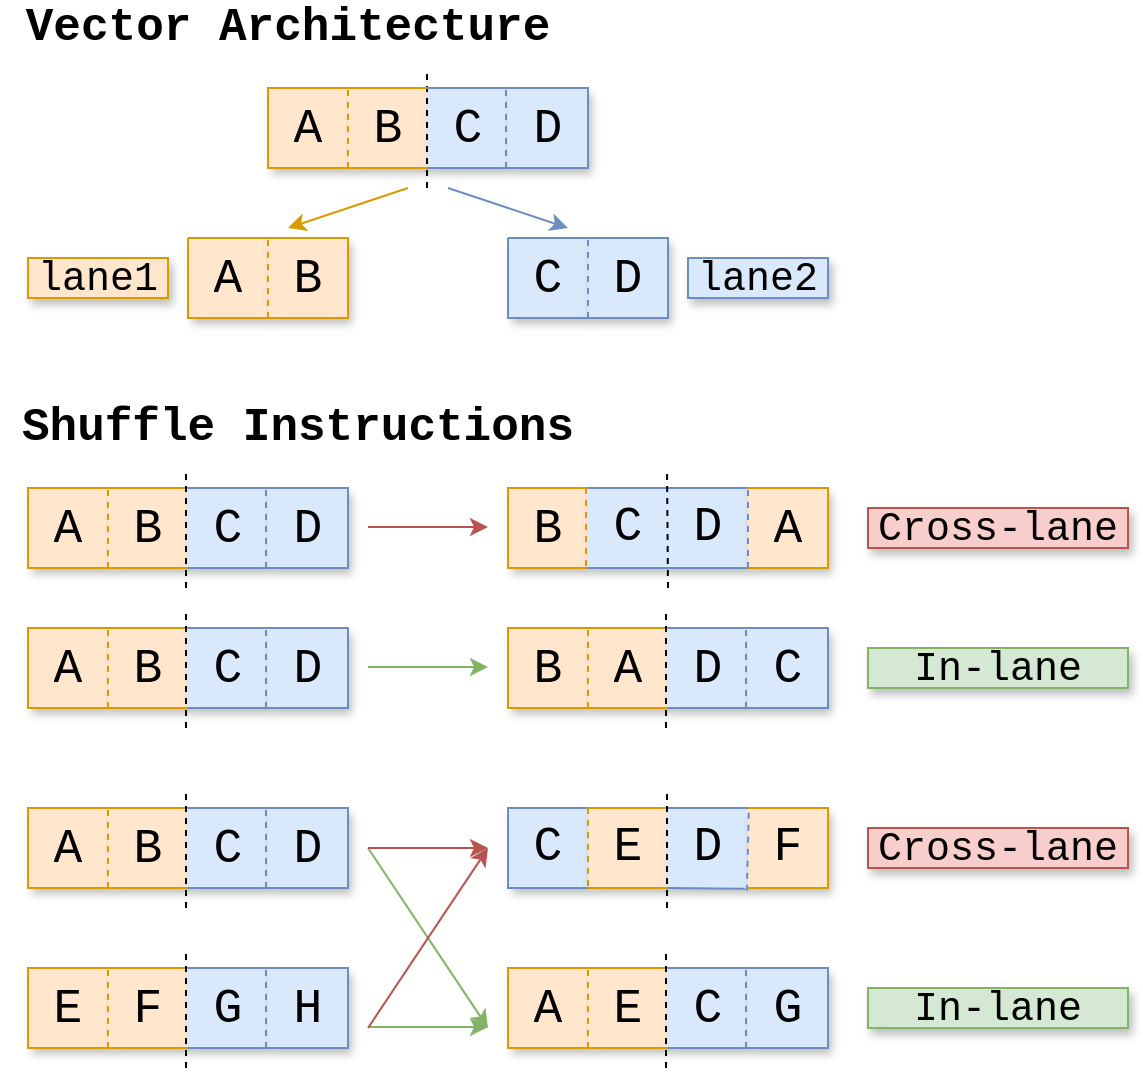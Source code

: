 <mxfile version="21.6.3" type="github">
  <diagram name="第 1 页" id="ZBLuLNXspFlUpq8aVIjS">
    <mxGraphModel dx="1647" dy="938" grid="1" gridSize="10" guides="1" tooltips="1" connect="1" arrows="1" fold="1" page="1" pageScale="1" pageWidth="827" pageHeight="1169" math="0" shadow="0">
      <root>
        <mxCell id="0" />
        <mxCell id="1" parent="0" />
        <mxCell id="wGvUovHAuAI9Z7U87SOO-1" value="" style="endArrow=none;dashed=1;html=1;fontFamily=Courier New;fontSize=24;strokeColor=#6C8EBF;" edge="1" parent="1">
          <mxGeometry width="50" height="50" relative="1" as="geometry">
            <mxPoint x="370" y="235" as="sourcePoint" />
            <mxPoint x="370" y="275" as="targetPoint" />
          </mxGeometry>
        </mxCell>
        <mxCell id="wGvUovHAuAI9Z7U87SOO-2" value="" style="endArrow=classic;html=1;fontFamily=Courier New;fontSize=24;strokeColor=#d79b00;fillColor=#ffe6cc;" edge="1" parent="1">
          <mxGeometry width="50" height="50" relative="1" as="geometry">
            <mxPoint x="280" y="210" as="sourcePoint" />
            <mxPoint x="220" y="230" as="targetPoint" />
          </mxGeometry>
        </mxCell>
        <mxCell id="wGvUovHAuAI9Z7U87SOO-3" value="" style="endArrow=classic;html=1;fontFamily=Courier New;fontSize=24;strokeColor=#6C8EBF;" edge="1" parent="1">
          <mxGeometry width="50" height="50" relative="1" as="geometry">
            <mxPoint x="300" y="210" as="sourcePoint" />
            <mxPoint x="360" y="230" as="targetPoint" />
          </mxGeometry>
        </mxCell>
        <mxCell id="wGvUovHAuAI9Z7U87SOO-4" value="" style="shape=table;html=1;whiteSpace=wrap;startSize=0;container=1;collapsible=0;childLayout=tableLayout;columnLines=0;rowLines=0;rounded=0;shadow=1;glass=0;sketch=0;fontFamily=Courier New;fontSize=24;fillColor=#dae8fc;strokeColor=none;" vertex="1" parent="1">
          <mxGeometry x="330" y="520" width="40" height="40" as="geometry" />
        </mxCell>
        <mxCell id="wGvUovHAuAI9Z7U87SOO-5" value="" style="shape=partialRectangle;html=1;whiteSpace=wrap;collapsible=0;dropTarget=0;pointerEvents=0;fillColor=none;top=0;left=0;bottom=0;right=0;points=[[0,0.5],[1,0.5]];portConstraint=eastwest;fontFamily=Courier New;fontSize=24;" vertex="1" parent="wGvUovHAuAI9Z7U87SOO-4">
          <mxGeometry width="40" height="40" as="geometry" />
        </mxCell>
        <mxCell id="wGvUovHAuAI9Z7U87SOO-6" value="&lt;font style=&quot;font-size: 24px&quot;&gt;C&lt;/font&gt;" style="shape=partialRectangle;html=1;whiteSpace=wrap;connectable=0;fillColor=none;top=0;left=0;bottom=0;right=0;overflow=hidden;fontFamily=Courier New;fontSize=24;" vertex="1" parent="wGvUovHAuAI9Z7U87SOO-5">
          <mxGeometry width="40" height="40" as="geometry">
            <mxRectangle width="40" height="40" as="alternateBounds" />
          </mxGeometry>
        </mxCell>
        <mxCell id="wGvUovHAuAI9Z7U87SOO-7" value="" style="endArrow=classic;html=1;shadow=0;fontFamily=Courier New;fontSize=24;strokeColor=#82b366;fillColor=#d5e8d4;" edge="1" parent="1">
          <mxGeometry width="50" height="50" relative="1" as="geometry">
            <mxPoint x="260" y="540" as="sourcePoint" />
            <mxPoint x="320" y="630" as="targetPoint" />
          </mxGeometry>
        </mxCell>
        <mxCell id="wGvUovHAuAI9Z7U87SOO-8" value="" style="endArrow=classic;html=1;shadow=0;fontFamily=Courier New;fontSize=24;strokeColor=#82b366;rounded=1;fillColor=#d5e8d4;" edge="1" parent="1">
          <mxGeometry width="50" height="50" relative="1" as="geometry">
            <mxPoint x="260" y="629.5" as="sourcePoint" />
            <mxPoint x="320" y="629.5" as="targetPoint" />
          </mxGeometry>
        </mxCell>
        <mxCell id="wGvUovHAuAI9Z7U87SOO-9" value="" style="endArrow=classic;html=1;shadow=0;fontFamily=Courier New;fontSize=24;strokeColor=#b85450;fillColor=#f8cecc;" edge="1" parent="1">
          <mxGeometry width="50" height="50" relative="1" as="geometry">
            <mxPoint x="260" y="630" as="sourcePoint" />
            <mxPoint x="320" y="540" as="targetPoint" />
          </mxGeometry>
        </mxCell>
        <mxCell id="wGvUovHAuAI9Z7U87SOO-10" value="" style="endArrow=classic;html=1;shadow=0;fontFamily=Courier New;fontSize=24;strokeColor=#b85450;fillColor=#f8cecc;" edge="1" parent="1">
          <mxGeometry width="50" height="50" relative="1" as="geometry">
            <mxPoint x="260" y="540" as="sourcePoint" />
            <mxPoint x="320" y="540" as="targetPoint" />
          </mxGeometry>
        </mxCell>
        <mxCell id="wGvUovHAuAI9Z7U87SOO-11" value="&lt;font style=&quot;font-size: 20px;&quot;&gt;Cross-lane&lt;/font&gt;" style="text;html=1;strokeColor=#b85450;fillColor=#f8cecc;align=center;verticalAlign=middle;whiteSpace=wrap;rounded=0;shadow=1;glass=0;sketch=0;fontFamily=Courier New;fontSize=24;startSize=26;" vertex="1" parent="1">
          <mxGeometry x="510" y="530" width="130" height="20" as="geometry" />
        </mxCell>
        <mxCell id="wGvUovHAuAI9Z7U87SOO-12" value="&lt;font style=&quot;font-size: 20px;&quot;&gt;In-lane&lt;/font&gt;" style="text;html=1;strokeColor=#82b366;fillColor=#d5e8d4;align=center;verticalAlign=middle;whiteSpace=wrap;rounded=0;shadow=1;glass=0;sketch=0;fontFamily=Courier New;fontSize=24;startSize=26;" vertex="1" parent="1">
          <mxGeometry x="510" y="610" width="130" height="20" as="geometry" />
        </mxCell>
        <mxCell id="wGvUovHAuAI9Z7U87SOO-13" value="&lt;font style=&quot;font-size: 20px;&quot;&gt;lane1&lt;/font&gt;" style="text;html=1;strokeColor=#d79b00;fillColor=#ffe6cc;align=center;verticalAlign=middle;whiteSpace=wrap;rounded=0;shadow=1;glass=0;sketch=0;fontFamily=Courier New;fontSize=24;startSize=26;" vertex="1" parent="1">
          <mxGeometry x="90" y="245" width="70" height="20" as="geometry" />
        </mxCell>
        <mxCell id="wGvUovHAuAI9Z7U87SOO-14" value="&lt;font style=&quot;font-size: 20px;&quot;&gt;lane2&lt;/font&gt;" style="text;html=1;strokeColor=#6c8ebf;fillColor=#dae8fc;align=center;verticalAlign=middle;whiteSpace=wrap;rounded=0;shadow=1;glass=0;sketch=0;fontFamily=Courier New;fontSize=24;startSize=26;" vertex="1" parent="1">
          <mxGeometry x="420" y="245" width="70" height="20" as="geometry" />
        </mxCell>
        <mxCell id="wGvUovHAuAI9Z7U87SOO-15" value="" style="shape=table;html=1;whiteSpace=wrap;startSize=0;container=1;collapsible=0;childLayout=tableLayout;columnLines=0;rowLines=0;rounded=0;shadow=1;glass=0;sketch=0;fontFamily=Courier New;fontSize=24;fillColor=#ffe6cc;strokeColor=none;" vertex="1" parent="1">
          <mxGeometry x="370" y="520" width="40" height="40" as="geometry" />
        </mxCell>
        <mxCell id="wGvUovHAuAI9Z7U87SOO-16" value="" style="shape=partialRectangle;html=1;whiteSpace=wrap;collapsible=0;dropTarget=0;pointerEvents=0;fillColor=none;top=0;left=0;bottom=0;right=0;points=[[0,0.5],[1,0.5]];portConstraint=eastwest;fontFamily=Courier New;fontSize=24;" vertex="1" parent="wGvUovHAuAI9Z7U87SOO-15">
          <mxGeometry width="40" height="40" as="geometry" />
        </mxCell>
        <mxCell id="wGvUovHAuAI9Z7U87SOO-17" value="&lt;font style=&quot;font-size: 24px&quot;&gt;E&lt;/font&gt;" style="shape=partialRectangle;html=1;whiteSpace=wrap;connectable=0;fillColor=none;top=0;left=0;bottom=0;right=0;overflow=hidden;fontFamily=Courier New;fontSize=24;" vertex="1" parent="wGvUovHAuAI9Z7U87SOO-16">
          <mxGeometry width="40" height="40" as="geometry">
            <mxRectangle width="40" height="40" as="alternateBounds" />
          </mxGeometry>
        </mxCell>
        <mxCell id="wGvUovHAuAI9Z7U87SOO-18" value="" style="shape=table;html=1;whiteSpace=wrap;startSize=0;container=1;collapsible=0;childLayout=tableLayout;columnLines=0;rowLines=0;rounded=0;shadow=1;glass=0;sketch=0;fontFamily=Courier New;fontSize=24;fillColor=#dae8fc;strokeColor=none;" vertex="1" parent="1">
          <mxGeometry x="410" y="520" width="40" height="40" as="geometry" />
        </mxCell>
        <mxCell id="wGvUovHAuAI9Z7U87SOO-19" value="" style="shape=partialRectangle;html=1;whiteSpace=wrap;collapsible=0;dropTarget=0;pointerEvents=0;fillColor=none;top=0;left=0;bottom=0;right=0;points=[[0,0.5],[1,0.5]];portConstraint=eastwest;fontFamily=Courier New;fontSize=24;" vertex="1" parent="wGvUovHAuAI9Z7U87SOO-18">
          <mxGeometry width="40" height="40" as="geometry" />
        </mxCell>
        <mxCell id="wGvUovHAuAI9Z7U87SOO-20" value="&lt;font style=&quot;font-size: 24px&quot;&gt;D&lt;/font&gt;" style="shape=partialRectangle;html=1;whiteSpace=wrap;connectable=0;fillColor=none;top=0;left=0;bottom=0;right=0;overflow=hidden;fontFamily=Courier New;fontSize=24;" vertex="1" parent="wGvUovHAuAI9Z7U87SOO-19">
          <mxGeometry width="40" height="40" as="geometry">
            <mxRectangle width="40" height="40" as="alternateBounds" />
          </mxGeometry>
        </mxCell>
        <mxCell id="wGvUovHAuAI9Z7U87SOO-21" value="" style="shape=table;html=1;whiteSpace=wrap;startSize=0;container=1;collapsible=0;childLayout=tableLayout;columnLines=0;rowLines=0;rounded=0;shadow=1;glass=0;sketch=0;fontFamily=Courier New;fontSize=24;fillColor=#ffe6cc;strokeColor=none;" vertex="1" parent="1">
          <mxGeometry x="450" y="520" width="40" height="40" as="geometry" />
        </mxCell>
        <mxCell id="wGvUovHAuAI9Z7U87SOO-22" value="" style="shape=partialRectangle;html=1;whiteSpace=wrap;collapsible=0;dropTarget=0;pointerEvents=0;fillColor=none;top=0;left=0;bottom=0;right=0;points=[[0,0.5],[1,0.5]];portConstraint=eastwest;fontFamily=Courier New;fontSize=24;" vertex="1" parent="wGvUovHAuAI9Z7U87SOO-21">
          <mxGeometry width="40" height="40" as="geometry" />
        </mxCell>
        <mxCell id="wGvUovHAuAI9Z7U87SOO-23" value="&lt;font style=&quot;font-size: 24px&quot;&gt;F&lt;/font&gt;" style="shape=partialRectangle;html=1;whiteSpace=wrap;connectable=0;fillColor=none;top=0;left=0;bottom=0;right=0;overflow=hidden;fontFamily=Courier New;fontSize=24;" vertex="1" parent="wGvUovHAuAI9Z7U87SOO-22">
          <mxGeometry width="40" height="40" as="geometry">
            <mxRectangle width="40" height="40" as="alternateBounds" />
          </mxGeometry>
        </mxCell>
        <mxCell id="wGvUovHAuAI9Z7U87SOO-24" value="" style="endArrow=none;dashed=1;html=1;fontFamily=Courier New;fontSize=24;strokeColor=#6C8EBF;entryX=-0.015;entryY=1.06;entryDx=0;entryDy=0;entryPerimeter=0;exitX=0.01;exitY=0.06;exitDx=0;exitDy=0;exitPerimeter=0;" edge="1" parent="wGvUovHAuAI9Z7U87SOO-21" source="wGvUovHAuAI9Z7U87SOO-22" target="wGvUovHAuAI9Z7U87SOO-22">
          <mxGeometry width="50" height="50" relative="1" as="geometry">
            <mxPoint x="9" y="90" as="sourcePoint" />
            <mxPoint x="9" y="130" as="targetPoint" />
          </mxGeometry>
        </mxCell>
        <mxCell id="wGvUovHAuAI9Z7U87SOO-25" value="" style="endArrow=classic;html=1;shadow=0;fontFamily=Courier New;fontSize=24;strokeColor=#b85450;fillColor=#f8cecc;" edge="1" parent="1">
          <mxGeometry width="50" height="50" relative="1" as="geometry">
            <mxPoint x="260" y="379.5" as="sourcePoint" />
            <mxPoint x="320" y="379.5" as="targetPoint" />
          </mxGeometry>
        </mxCell>
        <mxCell id="wGvUovHAuAI9Z7U87SOO-26" value="" style="endArrow=none;html=1;shadow=0;fontFamily=Courier New;fontSize=24;fontColor=#B85450;startSize=26;strokeColor=#6c8ebf;rounded=0;fillColor=#dae8fc;" edge="1" parent="1">
          <mxGeometry width="50" height="50" relative="1" as="geometry">
            <mxPoint x="370" y="520" as="sourcePoint" />
            <mxPoint x="370" y="560" as="targetPoint" />
            <Array as="points">
              <mxPoint x="330" y="520" />
              <mxPoint x="330" y="560" />
            </Array>
          </mxGeometry>
        </mxCell>
        <mxCell id="wGvUovHAuAI9Z7U87SOO-27" value="" style="endArrow=none;html=1;shadow=0;fontFamily=Courier New;fontSize=24;fontColor=#B85450;startSize=26;strokeColor=#d79b00;fillColor=#ffe6cc;rounded=0;" edge="1" parent="1">
          <mxGeometry width="50" height="50" relative="1" as="geometry">
            <mxPoint x="450" y="520" as="sourcePoint" />
            <mxPoint x="450" y="560" as="targetPoint" />
            <Array as="points">
              <mxPoint x="490" y="520" />
              <mxPoint x="490" y="560" />
            </Array>
          </mxGeometry>
        </mxCell>
        <mxCell id="wGvUovHAuAI9Z7U87SOO-28" value="" style="endArrow=none;html=1;shadow=0;fontFamily=Courier New;fontSize=24;fontColor=#B85450;startSize=26;strokeColor=#6c8ebf;fillColor=#dae8fc;" edge="1" parent="1">
          <mxGeometry width="50" height="50" relative="1" as="geometry">
            <mxPoint x="410" y="520" as="sourcePoint" />
            <mxPoint x="450" y="520" as="targetPoint" />
          </mxGeometry>
        </mxCell>
        <mxCell id="wGvUovHAuAI9Z7U87SOO-29" value="" style="endArrow=none;html=1;shadow=0;fontFamily=Courier New;fontSize=24;fontColor=#B85450;startSize=26;strokeColor=#d79b00;fillColor=#ffe6cc;" edge="1" parent="1">
          <mxGeometry width="50" height="50" relative="1" as="geometry">
            <mxPoint x="370" y="560" as="sourcePoint" />
            <mxPoint x="410" y="560" as="targetPoint" />
          </mxGeometry>
        </mxCell>
        <mxCell id="wGvUovHAuAI9Z7U87SOO-30" value="" style="endArrow=none;html=1;shadow=0;fontFamily=Courier New;fontSize=24;fontColor=#B85450;startSize=26;strokeColor=#d79b00;fillColor=#ffe6cc;" edge="1" parent="1">
          <mxGeometry width="50" height="50" relative="1" as="geometry">
            <mxPoint x="370" y="520" as="sourcePoint" />
            <mxPoint x="410" y="520" as="targetPoint" />
          </mxGeometry>
        </mxCell>
        <mxCell id="wGvUovHAuAI9Z7U87SOO-31" value="" style="endArrow=none;html=1;shadow=0;fontFamily=Courier New;fontSize=24;fontColor=#B85450;startSize=26;strokeColor=#6c8ebf;fillColor=#dae8fc;entryX=-0.04;entryY=1.01;entryDx=0;entryDy=0;entryPerimeter=0;" edge="1" parent="1" target="wGvUovHAuAI9Z7U87SOO-22">
          <mxGeometry width="50" height="50" relative="1" as="geometry">
            <mxPoint x="410" y="560" as="sourcePoint" />
            <mxPoint x="460" y="530" as="targetPoint" />
          </mxGeometry>
        </mxCell>
        <mxCell id="wGvUovHAuAI9Z7U87SOO-32" value="" style="endArrow=none;dashed=1;html=1;shadow=0;fontFamily=Courier New;fontSize=24;fontColor=#B85450;startSize=26;strokeColor=#d79b00;fillColor=#ffe6cc;" edge="1" parent="1">
          <mxGeometry width="50" height="50" relative="1" as="geometry">
            <mxPoint x="370" y="520" as="sourcePoint" />
            <mxPoint x="370" y="560" as="targetPoint" />
          </mxGeometry>
        </mxCell>
        <mxCell id="wGvUovHAuAI9Z7U87SOO-33" value="&lt;font color=&quot;#000000&quot;&gt;B&lt;/font&gt;" style="text;align=center;verticalAlign=top;spacingLeft=4;spacingRight=4;overflow=hidden;rotatable=0;points=[[0,0.5],[1,0.5]];portConstraint=eastwest;rounded=0;shadow=1;glass=0;sketch=0;fontFamily=Courier New;fontSize=24;startSize=26;html=1;fillColor=#ffe6cc;" vertex="1" parent="1">
          <mxGeometry x="330" y="360" width="40" height="40" as="geometry" />
        </mxCell>
        <mxCell id="wGvUovHAuAI9Z7U87SOO-34" value="" style="shape=table;html=1;whiteSpace=wrap;startSize=0;container=1;collapsible=0;childLayout=tableLayout;columnLines=0;rowLines=0;rounded=0;shadow=1;glass=0;sketch=0;fontFamily=Courier New;fontSize=24;fillColor=#dae8fc;strokeColor=none;" vertex="1" parent="1">
          <mxGeometry x="370" y="360" width="80" height="40" as="geometry" />
        </mxCell>
        <mxCell id="wGvUovHAuAI9Z7U87SOO-35" value="" style="shape=partialRectangle;html=1;whiteSpace=wrap;collapsible=0;dropTarget=0;pointerEvents=0;fillColor=none;top=0;left=0;bottom=0;right=0;points=[[0,0.5],[1,0.5]];portConstraint=eastwest;fontFamily=Courier New;fontSize=24;" vertex="1" parent="wGvUovHAuAI9Z7U87SOO-34">
          <mxGeometry width="80" height="40" as="geometry" />
        </mxCell>
        <mxCell id="wGvUovHAuAI9Z7U87SOO-36" value="&lt;font style=&quot;font-size: 24px&quot;&gt;C&lt;/font&gt;" style="shape=partialRectangle;html=1;whiteSpace=wrap;connectable=0;fillColor=none;top=0;left=0;bottom=0;right=0;overflow=hidden;fontFamily=Courier New;fontSize=24;" vertex="1" parent="wGvUovHAuAI9Z7U87SOO-35">
          <mxGeometry width="40" height="40" as="geometry">
            <mxRectangle width="40" height="40" as="alternateBounds" />
          </mxGeometry>
        </mxCell>
        <mxCell id="wGvUovHAuAI9Z7U87SOO-37" value="D" style="shape=partialRectangle;html=1;whiteSpace=wrap;connectable=0;fillColor=none;top=0;left=0;bottom=0;right=0;overflow=hidden;fontFamily=Courier New;fontSize=24;" vertex="1" parent="wGvUovHAuAI9Z7U87SOO-35">
          <mxGeometry x="40" width="40" height="40" as="geometry">
            <mxRectangle width="40" height="40" as="alternateBounds" />
          </mxGeometry>
        </mxCell>
        <mxCell id="wGvUovHAuAI9Z7U87SOO-38" value="&lt;font color=&quot;#000000&quot;&gt;A&lt;/font&gt;" style="text;align=center;verticalAlign=top;spacingLeft=4;spacingRight=4;overflow=hidden;rotatable=0;points=[[0,0.5],[1,0.5]];portConstraint=eastwest;rounded=0;shadow=1;glass=0;sketch=0;fontFamily=Courier New;fontSize=24;startSize=26;html=1;fillColor=#ffe6cc;" vertex="1" parent="1">
          <mxGeometry x="450" y="360" width="40" height="40" as="geometry" />
        </mxCell>
        <mxCell id="wGvUovHAuAI9Z7U87SOO-39" value="" style="endArrow=none;html=1;shadow=0;fontFamily=Courier New;fontSize=24;fontColor=#B85450;startSize=26;strokeColor=#d79b00;rounded=0;fillColor=#ffe6cc;" edge="1" parent="1">
          <mxGeometry width="50" height="50" relative="1" as="geometry">
            <mxPoint x="370" y="360" as="sourcePoint" />
            <mxPoint x="370" y="400" as="targetPoint" />
            <Array as="points">
              <mxPoint x="330" y="360" />
              <mxPoint x="330" y="400" />
            </Array>
          </mxGeometry>
        </mxCell>
        <mxCell id="wGvUovHAuAI9Z7U87SOO-40" value="" style="endArrow=none;html=1;shadow=0;fontFamily=Courier New;fontSize=24;fontColor=#B85450;startSize=26;strokeColor=#6c8ebf;fillColor=#dae8fc;" edge="1" parent="1">
          <mxGeometry width="50" height="50" relative="1" as="geometry">
            <mxPoint x="370" y="360" as="sourcePoint" />
            <mxPoint x="450" y="360" as="targetPoint" />
          </mxGeometry>
        </mxCell>
        <mxCell id="wGvUovHAuAI9Z7U87SOO-41" value="" style="endArrow=none;html=1;shadow=0;fontFamily=Courier New;fontSize=24;fontColor=#B85450;startSize=26;strokeColor=#6c8ebf;fillColor=#dae8fc;" edge="1" parent="1">
          <mxGeometry width="50" height="50" relative="1" as="geometry">
            <mxPoint x="370" y="400" as="sourcePoint" />
            <mxPoint x="450" y="400" as="targetPoint" />
          </mxGeometry>
        </mxCell>
        <mxCell id="wGvUovHAuAI9Z7U87SOO-42" value="" style="endArrow=none;html=1;shadow=0;fontFamily=Courier New;fontSize=24;fontColor=#B85450;startSize=26;strokeColor=#d79b00;rounded=0;fillColor=#ffe6cc;" edge="1" parent="1">
          <mxGeometry width="50" height="50" relative="1" as="geometry">
            <mxPoint x="450" y="360" as="sourcePoint" />
            <mxPoint x="450" y="400" as="targetPoint" />
            <Array as="points">
              <mxPoint x="490" y="360" />
              <mxPoint x="490" y="400" />
            </Array>
          </mxGeometry>
        </mxCell>
        <mxCell id="wGvUovHAuAI9Z7U87SOO-43" value="" style="endArrow=none;dashed=1;html=1;shadow=0;fontFamily=Courier New;fontSize=24;fontColor=#B85450;startSize=26;strokeColor=#d79b00;fillColor=#ffe6cc;" edge="1" parent="1">
          <mxGeometry width="50" height="50" relative="1" as="geometry">
            <mxPoint x="369" y="360" as="sourcePoint" />
            <mxPoint x="369" y="400" as="targetPoint" />
          </mxGeometry>
        </mxCell>
        <mxCell id="wGvUovHAuAI9Z7U87SOO-44" value="" style="endArrow=none;dashed=1;html=1;fontFamily=Courier New;fontSize=24;strokeColor=#6C8EBF;" edge="1" parent="1">
          <mxGeometry width="50" height="50" relative="1" as="geometry">
            <mxPoint x="450" y="400" as="sourcePoint" />
            <mxPoint x="450" y="360" as="targetPoint" />
          </mxGeometry>
        </mxCell>
        <mxCell id="wGvUovHAuAI9Z7U87SOO-45" value="" style="endArrow=none;html=1;shadow=0;fontFamily=Courier New;fontSize=24;startSize=26;fillColor=#e1d5e7;dashed=1;" edge="1" parent="1">
          <mxGeometry width="50" height="50" relative="1" as="geometry">
            <mxPoint x="410" y="410" as="sourcePoint" />
            <mxPoint x="409.5" y="350" as="targetPoint" />
          </mxGeometry>
        </mxCell>
        <mxCell id="wGvUovHAuAI9Z7U87SOO-46" value="" style="endArrow=classic;html=1;shadow=0;fontFamily=Courier New;fontSize=24;strokeColor=#82b366;rounded=1;fillColor=#d5e8d4;" edge="1" parent="1">
          <mxGeometry width="50" height="50" relative="1" as="geometry">
            <mxPoint x="260" y="449.5" as="sourcePoint" />
            <mxPoint x="320" y="449.5" as="targetPoint" />
          </mxGeometry>
        </mxCell>
        <mxCell id="wGvUovHAuAI9Z7U87SOO-47" value="&lt;font style=&quot;font-size: 20px;&quot;&gt;Cross-lane&lt;/font&gt;" style="text;html=1;strokeColor=#b85450;fillColor=#f8cecc;align=center;verticalAlign=middle;whiteSpace=wrap;rounded=0;shadow=1;glass=0;sketch=0;fontFamily=Courier New;fontSize=24;startSize=26;" vertex="1" parent="1">
          <mxGeometry x="510" y="370" width="130" height="20" as="geometry" />
        </mxCell>
        <mxCell id="wGvUovHAuAI9Z7U87SOO-48" value="&lt;font style=&quot;font-size: 20px;&quot;&gt;In-lane&lt;/font&gt;" style="text;html=1;strokeColor=#82b366;fillColor=#d5e8d4;align=center;verticalAlign=middle;whiteSpace=wrap;rounded=0;shadow=1;glass=0;sketch=0;fontFamily=Courier New;fontSize=24;startSize=26;" vertex="1" parent="1">
          <mxGeometry x="510" y="440" width="130" height="20" as="geometry" />
        </mxCell>
        <mxCell id="wGvUovHAuAI9Z7U87SOO-49" value="&lt;font color=&quot;#000000&quot;&gt;A&lt;/font&gt;" style="text;align=center;verticalAlign=top;spacingLeft=4;spacingRight=4;overflow=hidden;rotatable=0;points=[[0,0.5],[1,0.5]];portConstraint=eastwest;rounded=0;shadow=1;glass=0;sketch=0;fontFamily=Courier New;fontSize=24;startSize=26;html=1;fillColor=#ffe6cc;" vertex="1" parent="1">
          <mxGeometry x="210" y="160" width="40" height="40" as="geometry" />
        </mxCell>
        <mxCell id="wGvUovHAuAI9Z7U87SOO-50" value="&lt;font color=&quot;#000000&quot;&gt;B&lt;/font&gt;" style="text;align=center;verticalAlign=top;spacingLeft=4;spacingRight=4;overflow=hidden;rotatable=0;points=[[0,0.5],[1,0.5]];portConstraint=eastwest;rounded=0;shadow=1;glass=0;sketch=0;fontFamily=Courier New;fontSize=24;startSize=26;html=1;fillColor=#ffe6cc;" vertex="1" parent="1">
          <mxGeometry x="250" y="160" width="40" height="40" as="geometry" />
        </mxCell>
        <mxCell id="wGvUovHAuAI9Z7U87SOO-51" value="&lt;font color=&quot;#000000&quot;&gt;C&lt;/font&gt;" style="text;align=center;verticalAlign=top;spacingLeft=4;spacingRight=4;overflow=hidden;rotatable=0;points=[[0,0.5],[1,0.5]];portConstraint=eastwest;rounded=0;shadow=1;glass=0;sketch=0;fontFamily=Courier New;fontSize=24;startSize=26;html=1;fillColor=#dae8fc;" vertex="1" parent="1">
          <mxGeometry x="290" y="160" width="40" height="40" as="geometry" />
        </mxCell>
        <mxCell id="wGvUovHAuAI9Z7U87SOO-52" value="&lt;font color=&quot;#000000&quot;&gt;D&lt;/font&gt;" style="text;align=center;verticalAlign=top;spacingLeft=4;spacingRight=4;overflow=hidden;rotatable=0;points=[[0,0.5],[1,0.5]];portConstraint=eastwest;rounded=0;shadow=1;glass=0;sketch=0;fontFamily=Courier New;fontSize=24;startSize=26;html=1;fillColor=#dae8fc;" vertex="1" parent="1">
          <mxGeometry x="330" y="160" width="40" height="40" as="geometry" />
        </mxCell>
        <mxCell id="wGvUovHAuAI9Z7U87SOO-53" value="" style="endArrow=none;html=1;shadow=0;dashed=1;fontFamily=Courier New;fontSize=24;fontColor=#B85450;startSize=26;strokeColor=#000000;" edge="1" parent="1">
          <mxGeometry width="50" height="50" relative="1" as="geometry">
            <mxPoint x="289.5" y="210" as="sourcePoint" />
            <mxPoint x="289.5" y="150" as="targetPoint" />
          </mxGeometry>
        </mxCell>
        <mxCell id="wGvUovHAuAI9Z7U87SOO-54" value="" style="endArrow=none;html=1;shadow=0;dashed=1;fontFamily=Courier New;fontSize=24;fontColor=#B85450;startSize=26;strokeColor=#6c8ebf;fillColor=#dae8fc;" edge="1" parent="1">
          <mxGeometry width="50" height="50" relative="1" as="geometry">
            <mxPoint x="329" y="200" as="sourcePoint" />
            <mxPoint x="329" y="160" as="targetPoint" />
          </mxGeometry>
        </mxCell>
        <mxCell id="wGvUovHAuAI9Z7U87SOO-55" value="" style="endArrow=none;html=1;shadow=0;dashed=1;fontFamily=Courier New;fontSize=24;fontColor=#B85450;startSize=26;strokeColor=#d79b00;fillColor=#ffe6cc;" edge="1" parent="1">
          <mxGeometry width="50" height="50" relative="1" as="geometry">
            <mxPoint x="250" y="200" as="sourcePoint" />
            <mxPoint x="250" y="160" as="targetPoint" />
          </mxGeometry>
        </mxCell>
        <mxCell id="wGvUovHAuAI9Z7U87SOO-56" value="" style="endArrow=none;html=1;shadow=0;fontFamily=Courier New;fontSize=24;fontColor=#B85450;startSize=26;strokeColor=#6c8ebf;rounded=0;fillColor=#dae8fc;" edge="1" parent="1">
          <mxGeometry width="50" height="50" relative="1" as="geometry">
            <mxPoint x="290" y="160" as="sourcePoint" />
            <mxPoint x="290" y="200" as="targetPoint" />
            <Array as="points">
              <mxPoint x="370" y="160" />
              <mxPoint x="370" y="200" />
            </Array>
          </mxGeometry>
        </mxCell>
        <mxCell id="wGvUovHAuAI9Z7U87SOO-57" value="" style="endArrow=none;html=1;shadow=0;fontFamily=Courier New;fontSize=24;fontColor=#B85450;startSize=26;strokeColor=#d79b00;rounded=0;fillColor=#ffe6cc;" edge="1" parent="1">
          <mxGeometry width="50" height="50" relative="1" as="geometry">
            <mxPoint x="290" y="160" as="sourcePoint" />
            <mxPoint x="290" y="200" as="targetPoint" />
            <Array as="points">
              <mxPoint x="210" y="160" />
              <mxPoint x="210" y="200" />
            </Array>
          </mxGeometry>
        </mxCell>
        <mxCell id="wGvUovHAuAI9Z7U87SOO-58" value="&lt;font color=&quot;#000000&quot;&gt;A&lt;/font&gt;" style="text;align=center;verticalAlign=top;spacingLeft=4;spacingRight=4;overflow=hidden;rotatable=0;points=[[0,0.5],[1,0.5]];portConstraint=eastwest;rounded=0;shadow=1;glass=0;sketch=0;fontFamily=Courier New;fontSize=24;startSize=26;html=1;fillColor=#ffe6cc;" vertex="1" parent="1">
          <mxGeometry x="170" y="235" width="40" height="40" as="geometry" />
        </mxCell>
        <mxCell id="wGvUovHAuAI9Z7U87SOO-59" value="&lt;font color=&quot;#000000&quot;&gt;B&lt;/font&gt;" style="text;align=center;verticalAlign=top;spacingLeft=4;spacingRight=4;overflow=hidden;rotatable=0;points=[[0,0.5],[1,0.5]];portConstraint=eastwest;rounded=0;shadow=1;glass=0;sketch=0;fontFamily=Courier New;fontSize=24;startSize=26;html=1;fillColor=#ffe6cc;" vertex="1" parent="1">
          <mxGeometry x="210" y="235" width="40" height="40" as="geometry" />
        </mxCell>
        <mxCell id="wGvUovHAuAI9Z7U87SOO-60" value="" style="endArrow=none;html=1;shadow=0;fontFamily=Courier New;fontSize=24;fontColor=#9673A6;startSize=26;strokeColor=#d79b00;rounded=0;fillColor=#ffe6cc;" edge="1" parent="1">
          <mxGeometry width="50" height="50" relative="1" as="geometry">
            <mxPoint x="170" y="235" as="sourcePoint" />
            <mxPoint x="170" y="235" as="targetPoint" />
            <Array as="points">
              <mxPoint x="250" y="235" />
              <mxPoint x="250" y="275" />
              <mxPoint x="170" y="275" />
            </Array>
          </mxGeometry>
        </mxCell>
        <mxCell id="wGvUovHAuAI9Z7U87SOO-61" value="" style="endArrow=none;html=1;shadow=0;dashed=1;fontFamily=Courier New;fontSize=24;fontColor=#B85450;startSize=26;strokeColor=#d79b00;fillColor=#ffe6cc;" edge="1" parent="1">
          <mxGeometry width="50" height="50" relative="1" as="geometry">
            <mxPoint x="210" y="275" as="sourcePoint" />
            <mxPoint x="210" y="235" as="targetPoint" />
          </mxGeometry>
        </mxCell>
        <mxCell id="wGvUovHAuAI9Z7U87SOO-62" value="&lt;font color=&quot;#000000&quot;&gt;C&lt;/font&gt;" style="text;align=center;verticalAlign=top;spacingLeft=4;spacingRight=4;overflow=hidden;rotatable=0;points=[[0,0.5],[1,0.5]];portConstraint=eastwest;rounded=0;shadow=1;glass=0;sketch=0;fontFamily=Courier New;fontSize=24;startSize=26;html=1;fillColor=#dae8fc;" vertex="1" parent="1">
          <mxGeometry x="330" y="235" width="40" height="40" as="geometry" />
        </mxCell>
        <mxCell id="wGvUovHAuAI9Z7U87SOO-63" value="&lt;font color=&quot;#000000&quot;&gt;D&lt;/font&gt;" style="text;align=center;verticalAlign=top;spacingLeft=4;spacingRight=4;overflow=hidden;rotatable=0;points=[[0,0.5],[1,0.5]];portConstraint=eastwest;rounded=0;shadow=1;glass=0;sketch=0;fontFamily=Courier New;fontSize=24;startSize=26;html=1;fillColor=#dae8fc;" vertex="1" parent="1">
          <mxGeometry x="370" y="235" width="40" height="40" as="geometry" />
        </mxCell>
        <mxCell id="wGvUovHAuAI9Z7U87SOO-64" value="" style="endArrow=none;html=1;shadow=0;fontFamily=Courier New;fontSize=24;fontColor=#9673A6;startSize=26;strokeColor=#6c8ebf;rounded=0;fillColor=#dae8fc;" edge="1" parent="1">
          <mxGeometry width="50" height="50" relative="1" as="geometry">
            <mxPoint x="330" y="235" as="sourcePoint" />
            <mxPoint x="330" y="235" as="targetPoint" />
            <Array as="points">
              <mxPoint x="410" y="235" />
              <mxPoint x="410" y="275" />
              <mxPoint x="330" y="275" />
            </Array>
          </mxGeometry>
        </mxCell>
        <mxCell id="wGvUovHAuAI9Z7U87SOO-65" value="" style="endArrow=none;html=1;shadow=0;dashed=1;fontFamily=Courier New;fontSize=24;fontColor=#B85450;startSize=26;strokeColor=#6c8ebf;fillColor=#dae8fc;" edge="1" parent="1">
          <mxGeometry width="50" height="50" relative="1" as="geometry">
            <mxPoint x="370" y="275" as="sourcePoint" />
            <mxPoint x="370" y="235" as="targetPoint" />
          </mxGeometry>
        </mxCell>
        <mxCell id="wGvUovHAuAI9Z7U87SOO-66" value="&lt;font color=&quot;#000000&quot;&gt;A&lt;/font&gt;" style="text;align=center;verticalAlign=top;spacingLeft=4;spacingRight=4;overflow=hidden;rotatable=0;points=[[0,0.5],[1,0.5]];portConstraint=eastwest;rounded=0;shadow=1;glass=0;sketch=0;fontFamily=Courier New;fontSize=24;startSize=26;html=1;fillColor=#ffe6cc;" vertex="1" parent="1">
          <mxGeometry x="90" y="360" width="40" height="40" as="geometry" />
        </mxCell>
        <mxCell id="wGvUovHAuAI9Z7U87SOO-67" value="&lt;font color=&quot;#000000&quot;&gt;B&lt;/font&gt;" style="text;align=center;verticalAlign=top;spacingLeft=4;spacingRight=4;overflow=hidden;rotatable=0;points=[[0,0.5],[1,0.5]];portConstraint=eastwest;rounded=0;shadow=1;glass=0;sketch=0;fontFamily=Courier New;fontSize=24;startSize=26;html=1;fillColor=#ffe6cc;" vertex="1" parent="1">
          <mxGeometry x="130" y="360" width="40" height="40" as="geometry" />
        </mxCell>
        <mxCell id="wGvUovHAuAI9Z7U87SOO-68" value="&lt;font color=&quot;#000000&quot;&gt;C&lt;/font&gt;" style="text;align=center;verticalAlign=top;spacingLeft=4;spacingRight=4;overflow=hidden;rotatable=0;points=[[0,0.5],[1,0.5]];portConstraint=eastwest;rounded=0;shadow=1;glass=0;sketch=0;fontFamily=Courier New;fontSize=24;startSize=26;html=1;fillColor=#dae8fc;" vertex="1" parent="1">
          <mxGeometry x="170" y="360" width="40" height="40" as="geometry" />
        </mxCell>
        <mxCell id="wGvUovHAuAI9Z7U87SOO-69" value="&lt;font color=&quot;#000000&quot;&gt;D&lt;/font&gt;" style="text;align=center;verticalAlign=top;spacingLeft=4;spacingRight=4;overflow=hidden;rotatable=0;points=[[0,0.5],[1,0.5]];portConstraint=eastwest;rounded=0;shadow=1;glass=0;sketch=0;fontFamily=Courier New;fontSize=24;startSize=26;html=1;fillColor=#dae8fc;" vertex="1" parent="1">
          <mxGeometry x="210" y="360" width="40" height="40" as="geometry" />
        </mxCell>
        <mxCell id="wGvUovHAuAI9Z7U87SOO-70" value="" style="endArrow=none;html=1;shadow=0;dashed=1;fontFamily=Courier New;fontSize=24;fontColor=#B85450;startSize=26;strokeColor=#6c8ebf;fillColor=#dae8fc;" edge="1" parent="1">
          <mxGeometry width="50" height="50" relative="1" as="geometry">
            <mxPoint x="209" y="400" as="sourcePoint" />
            <mxPoint x="209" y="360" as="targetPoint" />
          </mxGeometry>
        </mxCell>
        <mxCell id="wGvUovHAuAI9Z7U87SOO-71" value="" style="endArrow=none;html=1;shadow=0;dashed=1;fontFamily=Courier New;fontSize=24;fontColor=#B85450;startSize=26;strokeColor=#d79b00;fillColor=#ffe6cc;" edge="1" parent="1">
          <mxGeometry width="50" height="50" relative="1" as="geometry">
            <mxPoint x="130" y="400" as="sourcePoint" />
            <mxPoint x="130" y="360" as="targetPoint" />
          </mxGeometry>
        </mxCell>
        <mxCell id="wGvUovHAuAI9Z7U87SOO-72" value="" style="endArrow=none;html=1;shadow=0;fontFamily=Courier New;fontSize=24;fontColor=#B85450;startSize=26;strokeColor=#6c8ebf;rounded=0;fillColor=#dae8fc;" edge="1" parent="1">
          <mxGeometry width="50" height="50" relative="1" as="geometry">
            <mxPoint x="170" y="360" as="sourcePoint" />
            <mxPoint x="170" y="400" as="targetPoint" />
            <Array as="points">
              <mxPoint x="250" y="360" />
              <mxPoint x="250" y="400" />
            </Array>
          </mxGeometry>
        </mxCell>
        <mxCell id="wGvUovHAuAI9Z7U87SOO-73" value="" style="endArrow=none;html=1;shadow=0;fontFamily=Courier New;fontSize=24;fontColor=#B85450;startSize=26;strokeColor=#d79b00;rounded=0;fillColor=#ffe6cc;" edge="1" parent="1">
          <mxGeometry width="50" height="50" relative="1" as="geometry">
            <mxPoint x="170" y="360" as="sourcePoint" />
            <mxPoint x="170" y="400" as="targetPoint" />
            <Array as="points">
              <mxPoint x="90" y="360" />
              <mxPoint x="90" y="400" />
            </Array>
          </mxGeometry>
        </mxCell>
        <mxCell id="wGvUovHAuAI9Z7U87SOO-74" value="" style="endArrow=none;html=1;shadow=0;dashed=1;fontFamily=Courier New;fontSize=24;fontColor=#B85450;startSize=26;strokeColor=#000000;" edge="1" parent="1">
          <mxGeometry width="50" height="50" relative="1" as="geometry">
            <mxPoint x="169" y="410" as="sourcePoint" />
            <mxPoint x="169" y="350" as="targetPoint" />
          </mxGeometry>
        </mxCell>
        <mxCell id="wGvUovHAuAI9Z7U87SOO-75" value="&lt;font color=&quot;#000000&quot;&gt;A&lt;/font&gt;" style="text;align=center;verticalAlign=top;spacingLeft=4;spacingRight=4;overflow=hidden;rotatable=0;points=[[0,0.5],[1,0.5]];portConstraint=eastwest;rounded=0;shadow=1;glass=0;sketch=0;fontFamily=Courier New;fontSize=24;startSize=26;html=1;fillColor=#ffe6cc;" vertex="1" parent="1">
          <mxGeometry x="90" y="430" width="40" height="40" as="geometry" />
        </mxCell>
        <mxCell id="wGvUovHAuAI9Z7U87SOO-76" value="&lt;font color=&quot;#000000&quot;&gt;B&lt;/font&gt;" style="text;align=center;verticalAlign=top;spacingLeft=4;spacingRight=4;overflow=hidden;rotatable=0;points=[[0,0.5],[1,0.5]];portConstraint=eastwest;rounded=0;shadow=1;glass=0;sketch=0;fontFamily=Courier New;fontSize=24;startSize=26;html=1;fillColor=#ffe6cc;" vertex="1" parent="1">
          <mxGeometry x="130" y="430" width="40" height="40" as="geometry" />
        </mxCell>
        <mxCell id="wGvUovHAuAI9Z7U87SOO-77" value="&lt;font color=&quot;#000000&quot;&gt;C&lt;/font&gt;" style="text;align=center;verticalAlign=top;spacingLeft=4;spacingRight=4;overflow=hidden;rotatable=0;points=[[0,0.5],[1,0.5]];portConstraint=eastwest;rounded=0;shadow=1;glass=0;sketch=0;fontFamily=Courier New;fontSize=24;startSize=26;html=1;fillColor=#dae8fc;" vertex="1" parent="1">
          <mxGeometry x="170" y="430" width="40" height="40" as="geometry" />
        </mxCell>
        <mxCell id="wGvUovHAuAI9Z7U87SOO-78" value="&lt;font color=&quot;#000000&quot;&gt;D&lt;/font&gt;" style="text;align=center;verticalAlign=top;spacingLeft=4;spacingRight=4;overflow=hidden;rotatable=0;points=[[0,0.5],[1,0.5]];portConstraint=eastwest;rounded=0;shadow=1;glass=0;sketch=0;fontFamily=Courier New;fontSize=24;startSize=26;html=1;fillColor=#dae8fc;" vertex="1" parent="1">
          <mxGeometry x="210" y="430" width="40" height="40" as="geometry" />
        </mxCell>
        <mxCell id="wGvUovHAuAI9Z7U87SOO-79" value="" style="endArrow=none;html=1;shadow=0;dashed=1;fontFamily=Courier New;fontSize=24;fontColor=#B85450;startSize=26;strokeColor=#6c8ebf;fillColor=#dae8fc;" edge="1" parent="1">
          <mxGeometry width="50" height="50" relative="1" as="geometry">
            <mxPoint x="209" y="470" as="sourcePoint" />
            <mxPoint x="209" y="430" as="targetPoint" />
          </mxGeometry>
        </mxCell>
        <mxCell id="wGvUovHAuAI9Z7U87SOO-80" value="" style="endArrow=none;html=1;shadow=0;dashed=1;fontFamily=Courier New;fontSize=24;fontColor=#B85450;startSize=26;strokeColor=#d79b00;fillColor=#ffe6cc;" edge="1" parent="1">
          <mxGeometry width="50" height="50" relative="1" as="geometry">
            <mxPoint x="130" y="470" as="sourcePoint" />
            <mxPoint x="130" y="430" as="targetPoint" />
          </mxGeometry>
        </mxCell>
        <mxCell id="wGvUovHAuAI9Z7U87SOO-81" value="" style="endArrow=none;html=1;shadow=0;fontFamily=Courier New;fontSize=24;fontColor=#B85450;startSize=26;strokeColor=#6c8ebf;rounded=0;fillColor=#dae8fc;" edge="1" parent="1">
          <mxGeometry width="50" height="50" relative="1" as="geometry">
            <mxPoint x="170" y="430" as="sourcePoint" />
            <mxPoint x="170" y="470" as="targetPoint" />
            <Array as="points">
              <mxPoint x="250" y="430" />
              <mxPoint x="250" y="470" />
            </Array>
          </mxGeometry>
        </mxCell>
        <mxCell id="wGvUovHAuAI9Z7U87SOO-82" value="" style="endArrow=none;html=1;shadow=0;fontFamily=Courier New;fontSize=24;fontColor=#B85450;startSize=26;strokeColor=#d79b00;rounded=0;fillColor=#ffe6cc;" edge="1" parent="1">
          <mxGeometry width="50" height="50" relative="1" as="geometry">
            <mxPoint x="170" y="430" as="sourcePoint" />
            <mxPoint x="170" y="470" as="targetPoint" />
            <Array as="points">
              <mxPoint x="90" y="430" />
              <mxPoint x="90" y="470" />
            </Array>
          </mxGeometry>
        </mxCell>
        <mxCell id="wGvUovHAuAI9Z7U87SOO-83" value="" style="endArrow=none;html=1;shadow=0;dashed=1;fontFamily=Courier New;fontSize=24;fontColor=#B85450;startSize=26;strokeColor=#000000;" edge="1" parent="1">
          <mxGeometry width="50" height="50" relative="1" as="geometry">
            <mxPoint x="169" y="480" as="sourcePoint" />
            <mxPoint x="169" y="420" as="targetPoint" />
          </mxGeometry>
        </mxCell>
        <mxCell id="wGvUovHAuAI9Z7U87SOO-84" value="&lt;font color=&quot;#000000&quot;&gt;A&lt;/font&gt;" style="text;align=center;verticalAlign=top;spacingLeft=4;spacingRight=4;overflow=hidden;rotatable=0;points=[[0,0.5],[1,0.5]];portConstraint=eastwest;rounded=0;shadow=1;glass=0;sketch=0;fontFamily=Courier New;fontSize=24;startSize=26;html=1;fillColor=#ffe6cc;" vertex="1" parent="1">
          <mxGeometry x="90" y="520" width="40" height="40" as="geometry" />
        </mxCell>
        <mxCell id="wGvUovHAuAI9Z7U87SOO-85" value="&lt;font color=&quot;#000000&quot;&gt;B&lt;/font&gt;" style="text;align=center;verticalAlign=top;spacingLeft=4;spacingRight=4;overflow=hidden;rotatable=0;points=[[0,0.5],[1,0.5]];portConstraint=eastwest;rounded=0;shadow=1;glass=0;sketch=0;fontFamily=Courier New;fontSize=24;startSize=26;html=1;fillColor=#ffe6cc;" vertex="1" parent="1">
          <mxGeometry x="130" y="520" width="40" height="40" as="geometry" />
        </mxCell>
        <mxCell id="wGvUovHAuAI9Z7U87SOO-86" value="&lt;font color=&quot;#000000&quot;&gt;C&lt;/font&gt;" style="text;align=center;verticalAlign=top;spacingLeft=4;spacingRight=4;overflow=hidden;rotatable=0;points=[[0,0.5],[1,0.5]];portConstraint=eastwest;rounded=0;shadow=1;glass=0;sketch=0;fontFamily=Courier New;fontSize=24;startSize=26;html=1;fillColor=#dae8fc;" vertex="1" parent="1">
          <mxGeometry x="170" y="520" width="40" height="40" as="geometry" />
        </mxCell>
        <mxCell id="wGvUovHAuAI9Z7U87SOO-87" value="&lt;font color=&quot;#000000&quot;&gt;D&lt;/font&gt;" style="text;align=center;verticalAlign=top;spacingLeft=4;spacingRight=4;overflow=hidden;rotatable=0;points=[[0,0.5],[1,0.5]];portConstraint=eastwest;rounded=0;shadow=1;glass=0;sketch=0;fontFamily=Courier New;fontSize=24;startSize=26;html=1;fillColor=#dae8fc;" vertex="1" parent="1">
          <mxGeometry x="210" y="520" width="40" height="40" as="geometry" />
        </mxCell>
        <mxCell id="wGvUovHAuAI9Z7U87SOO-88" value="" style="endArrow=none;html=1;shadow=0;dashed=1;fontFamily=Courier New;fontSize=24;fontColor=#B85450;startSize=26;strokeColor=#6c8ebf;fillColor=#dae8fc;" edge="1" parent="1">
          <mxGeometry width="50" height="50" relative="1" as="geometry">
            <mxPoint x="209" y="560" as="sourcePoint" />
            <mxPoint x="209" y="520" as="targetPoint" />
          </mxGeometry>
        </mxCell>
        <mxCell id="wGvUovHAuAI9Z7U87SOO-89" value="" style="endArrow=none;html=1;shadow=0;dashed=1;fontFamily=Courier New;fontSize=24;fontColor=#B85450;startSize=26;strokeColor=#d79b00;fillColor=#ffe6cc;" edge="1" parent="1">
          <mxGeometry width="50" height="50" relative="1" as="geometry">
            <mxPoint x="130" y="560" as="sourcePoint" />
            <mxPoint x="130" y="520" as="targetPoint" />
          </mxGeometry>
        </mxCell>
        <mxCell id="wGvUovHAuAI9Z7U87SOO-90" value="" style="endArrow=none;html=1;shadow=0;fontFamily=Courier New;fontSize=24;fontColor=#B85450;startSize=26;strokeColor=#6c8ebf;rounded=0;fillColor=#dae8fc;" edge="1" parent="1">
          <mxGeometry width="50" height="50" relative="1" as="geometry">
            <mxPoint x="170" y="520" as="sourcePoint" />
            <mxPoint x="170" y="560" as="targetPoint" />
            <Array as="points">
              <mxPoint x="250" y="520" />
              <mxPoint x="250" y="560" />
            </Array>
          </mxGeometry>
        </mxCell>
        <mxCell id="wGvUovHAuAI9Z7U87SOO-91" value="" style="endArrow=none;html=1;shadow=0;fontFamily=Courier New;fontSize=24;fontColor=#B85450;startSize=26;strokeColor=#d79b00;rounded=0;fillColor=#ffe6cc;" edge="1" parent="1">
          <mxGeometry width="50" height="50" relative="1" as="geometry">
            <mxPoint x="170" y="520" as="sourcePoint" />
            <mxPoint x="170" y="560" as="targetPoint" />
            <Array as="points">
              <mxPoint x="90" y="520" />
              <mxPoint x="90" y="560" />
            </Array>
          </mxGeometry>
        </mxCell>
        <mxCell id="wGvUovHAuAI9Z7U87SOO-92" value="" style="endArrow=none;html=1;shadow=0;dashed=1;fontFamily=Courier New;fontSize=24;fontColor=#B85450;startSize=26;strokeColor=#000000;" edge="1" parent="1">
          <mxGeometry width="50" height="50" relative="1" as="geometry">
            <mxPoint x="169" y="570" as="sourcePoint" />
            <mxPoint x="169" y="510" as="targetPoint" />
          </mxGeometry>
        </mxCell>
        <mxCell id="wGvUovHAuAI9Z7U87SOO-93" value="&lt;font color=&quot;#000000&quot;&gt;E&lt;/font&gt;" style="text;align=center;verticalAlign=top;spacingLeft=4;spacingRight=4;overflow=hidden;rotatable=0;points=[[0,0.5],[1,0.5]];portConstraint=eastwest;rounded=0;shadow=1;glass=0;sketch=0;fontFamily=Courier New;fontSize=24;startSize=26;html=1;fillColor=#ffe6cc;" vertex="1" parent="1">
          <mxGeometry x="90" y="600" width="40" height="40" as="geometry" />
        </mxCell>
        <mxCell id="wGvUovHAuAI9Z7U87SOO-94" value="&lt;font color=&quot;#000000&quot;&gt;F&lt;/font&gt;" style="text;align=center;verticalAlign=top;spacingLeft=4;spacingRight=4;overflow=hidden;rotatable=0;points=[[0,0.5],[1,0.5]];portConstraint=eastwest;rounded=0;shadow=1;glass=0;sketch=0;fontFamily=Courier New;fontSize=24;startSize=26;html=1;fillColor=#ffe6cc;" vertex="1" parent="1">
          <mxGeometry x="130" y="600" width="40" height="40" as="geometry" />
        </mxCell>
        <mxCell id="wGvUovHAuAI9Z7U87SOO-95" value="&lt;font color=&quot;#000000&quot;&gt;G&lt;/font&gt;" style="text;align=center;verticalAlign=top;spacingLeft=4;spacingRight=4;overflow=hidden;rotatable=0;points=[[0,0.5],[1,0.5]];portConstraint=eastwest;rounded=0;shadow=1;glass=0;sketch=0;fontFamily=Courier New;fontSize=24;startSize=26;html=1;fillColor=#dae8fc;" vertex="1" parent="1">
          <mxGeometry x="170" y="600" width="40" height="40" as="geometry" />
        </mxCell>
        <mxCell id="wGvUovHAuAI9Z7U87SOO-96" value="&lt;font color=&quot;#000000&quot;&gt;H&lt;/font&gt;" style="text;align=center;verticalAlign=top;spacingLeft=4;spacingRight=4;overflow=hidden;rotatable=0;points=[[0,0.5],[1,0.5]];portConstraint=eastwest;rounded=0;shadow=1;glass=0;sketch=0;fontFamily=Courier New;fontSize=24;startSize=26;html=1;fillColor=#dae8fc;" vertex="1" parent="1">
          <mxGeometry x="210" y="600" width="40" height="40" as="geometry" />
        </mxCell>
        <mxCell id="wGvUovHAuAI9Z7U87SOO-97" value="" style="endArrow=none;html=1;shadow=0;dashed=1;fontFamily=Courier New;fontSize=24;fontColor=#B85450;startSize=26;strokeColor=#6c8ebf;fillColor=#dae8fc;" edge="1" parent="1">
          <mxGeometry width="50" height="50" relative="1" as="geometry">
            <mxPoint x="209" y="640" as="sourcePoint" />
            <mxPoint x="209" y="600" as="targetPoint" />
          </mxGeometry>
        </mxCell>
        <mxCell id="wGvUovHAuAI9Z7U87SOO-98" value="" style="endArrow=none;html=1;shadow=0;dashed=1;fontFamily=Courier New;fontSize=24;fontColor=#B85450;startSize=26;strokeColor=#d79b00;fillColor=#ffe6cc;" edge="1" parent="1">
          <mxGeometry width="50" height="50" relative="1" as="geometry">
            <mxPoint x="130" y="640" as="sourcePoint" />
            <mxPoint x="130" y="600" as="targetPoint" />
          </mxGeometry>
        </mxCell>
        <mxCell id="wGvUovHAuAI9Z7U87SOO-99" value="" style="endArrow=none;html=1;shadow=0;fontFamily=Courier New;fontSize=24;fontColor=#B85450;startSize=26;strokeColor=#6c8ebf;rounded=0;fillColor=#dae8fc;" edge="1" parent="1">
          <mxGeometry width="50" height="50" relative="1" as="geometry">
            <mxPoint x="170" y="600" as="sourcePoint" />
            <mxPoint x="170" y="640" as="targetPoint" />
            <Array as="points">
              <mxPoint x="250" y="600" />
              <mxPoint x="250" y="640" />
            </Array>
          </mxGeometry>
        </mxCell>
        <mxCell id="wGvUovHAuAI9Z7U87SOO-100" value="" style="endArrow=none;html=1;shadow=0;fontFamily=Courier New;fontSize=24;fontColor=#B85450;startSize=26;strokeColor=#d79b00;rounded=0;fillColor=#ffe6cc;" edge="1" parent="1">
          <mxGeometry width="50" height="50" relative="1" as="geometry">
            <mxPoint x="170" y="600" as="sourcePoint" />
            <mxPoint x="170" y="640" as="targetPoint" />
            <Array as="points">
              <mxPoint x="90" y="600" />
              <mxPoint x="90" y="640" />
            </Array>
          </mxGeometry>
        </mxCell>
        <mxCell id="wGvUovHAuAI9Z7U87SOO-101" value="" style="endArrow=none;html=1;shadow=0;dashed=1;fontFamily=Courier New;fontSize=24;fontColor=#B85450;startSize=26;strokeColor=#000000;" edge="1" parent="1">
          <mxGeometry width="50" height="50" relative="1" as="geometry">
            <mxPoint x="169" y="650" as="sourcePoint" />
            <mxPoint x="169" y="590" as="targetPoint" />
          </mxGeometry>
        </mxCell>
        <mxCell id="wGvUovHAuAI9Z7U87SOO-102" value="&lt;font color=&quot;#000000&quot;&gt;B&lt;/font&gt;" style="text;align=center;verticalAlign=top;spacingLeft=4;spacingRight=4;overflow=hidden;rotatable=0;points=[[0,0.5],[1,0.5]];portConstraint=eastwest;rounded=0;shadow=1;glass=0;sketch=0;fontFamily=Courier New;fontSize=24;startSize=26;html=1;fillColor=#ffe6cc;" vertex="1" parent="1">
          <mxGeometry x="330" y="430" width="40" height="40" as="geometry" />
        </mxCell>
        <mxCell id="wGvUovHAuAI9Z7U87SOO-103" value="&lt;font color=&quot;#000000&quot;&gt;A&lt;/font&gt;" style="text;align=center;verticalAlign=top;spacingLeft=4;spacingRight=4;overflow=hidden;rotatable=0;points=[[0,0.5],[1,0.5]];portConstraint=eastwest;rounded=0;shadow=1;glass=0;sketch=0;fontFamily=Courier New;fontSize=24;startSize=26;html=1;fillColor=#ffe6cc;" vertex="1" parent="1">
          <mxGeometry x="370" y="430" width="40" height="40" as="geometry" />
        </mxCell>
        <mxCell id="wGvUovHAuAI9Z7U87SOO-104" value="&lt;font color=&quot;#000000&quot;&gt;D&lt;/font&gt;" style="text;align=center;verticalAlign=top;spacingLeft=4;spacingRight=4;overflow=hidden;rotatable=0;points=[[0,0.5],[1,0.5]];portConstraint=eastwest;rounded=0;shadow=1;glass=0;sketch=0;fontFamily=Courier New;fontSize=24;startSize=26;html=1;fillColor=#dae8fc;" vertex="1" parent="1">
          <mxGeometry x="410" y="430" width="40" height="40" as="geometry" />
        </mxCell>
        <mxCell id="wGvUovHAuAI9Z7U87SOO-105" value="&lt;font color=&quot;#000000&quot;&gt;C&lt;/font&gt;" style="text;align=center;verticalAlign=top;spacingLeft=4;spacingRight=4;overflow=hidden;rotatable=0;points=[[0,0.5],[1,0.5]];portConstraint=eastwest;rounded=0;shadow=1;glass=0;sketch=0;fontFamily=Courier New;fontSize=24;startSize=26;html=1;fillColor=#dae8fc;" vertex="1" parent="1">
          <mxGeometry x="450" y="430" width="40" height="40" as="geometry" />
        </mxCell>
        <mxCell id="wGvUovHAuAI9Z7U87SOO-106" value="" style="endArrow=none;html=1;shadow=0;dashed=1;fontFamily=Courier New;fontSize=24;fontColor=#B85450;startSize=26;strokeColor=#6c8ebf;fillColor=#dae8fc;" edge="1" parent="1">
          <mxGeometry width="50" height="50" relative="1" as="geometry">
            <mxPoint x="449" y="470" as="sourcePoint" />
            <mxPoint x="449" y="430" as="targetPoint" />
          </mxGeometry>
        </mxCell>
        <mxCell id="wGvUovHAuAI9Z7U87SOO-107" value="" style="endArrow=none;html=1;shadow=0;dashed=1;fontFamily=Courier New;fontSize=24;fontColor=#B85450;startSize=26;strokeColor=#d79b00;fillColor=#ffe6cc;" edge="1" parent="1">
          <mxGeometry width="50" height="50" relative="1" as="geometry">
            <mxPoint x="370" y="470" as="sourcePoint" />
            <mxPoint x="370" y="430" as="targetPoint" />
          </mxGeometry>
        </mxCell>
        <mxCell id="wGvUovHAuAI9Z7U87SOO-108" value="" style="endArrow=none;html=1;shadow=0;fontFamily=Courier New;fontSize=24;fontColor=#B85450;startSize=26;strokeColor=#6c8ebf;rounded=0;fillColor=#dae8fc;" edge="1" parent="1">
          <mxGeometry width="50" height="50" relative="1" as="geometry">
            <mxPoint x="410" y="430" as="sourcePoint" />
            <mxPoint x="410" y="470" as="targetPoint" />
            <Array as="points">
              <mxPoint x="490" y="430" />
              <mxPoint x="490" y="470" />
            </Array>
          </mxGeometry>
        </mxCell>
        <mxCell id="wGvUovHAuAI9Z7U87SOO-109" value="" style="endArrow=none;html=1;shadow=0;fontFamily=Courier New;fontSize=24;fontColor=#B85450;startSize=26;strokeColor=#d79b00;rounded=0;fillColor=#ffe6cc;" edge="1" parent="1">
          <mxGeometry width="50" height="50" relative="1" as="geometry">
            <mxPoint x="410" y="430" as="sourcePoint" />
            <mxPoint x="410" y="470" as="targetPoint" />
            <Array as="points">
              <mxPoint x="330" y="430" />
              <mxPoint x="330" y="470" />
            </Array>
          </mxGeometry>
        </mxCell>
        <mxCell id="wGvUovHAuAI9Z7U87SOO-110" value="" style="endArrow=none;html=1;shadow=0;dashed=1;fontFamily=Courier New;fontSize=24;fontColor=#B85450;startSize=26;strokeColor=#000000;" edge="1" parent="1">
          <mxGeometry width="50" height="50" relative="1" as="geometry">
            <mxPoint x="409" y="480" as="sourcePoint" />
            <mxPoint x="409" y="420" as="targetPoint" />
          </mxGeometry>
        </mxCell>
        <mxCell id="wGvUovHAuAI9Z7U87SOO-111" value="&lt;font color=&quot;#000000&quot;&gt;A&lt;/font&gt;" style="text;align=center;verticalAlign=top;spacingLeft=4;spacingRight=4;overflow=hidden;rotatable=0;points=[[0,0.5],[1,0.5]];portConstraint=eastwest;rounded=0;shadow=1;glass=0;sketch=0;fontFamily=Courier New;fontSize=24;startSize=26;html=1;fillColor=#ffe6cc;" vertex="1" parent="1">
          <mxGeometry x="330" y="600" width="40" height="40" as="geometry" />
        </mxCell>
        <mxCell id="wGvUovHAuAI9Z7U87SOO-112" value="&lt;font color=&quot;#000000&quot;&gt;E&lt;/font&gt;" style="text;align=center;verticalAlign=top;spacingLeft=4;spacingRight=4;overflow=hidden;rotatable=0;points=[[0,0.5],[1,0.5]];portConstraint=eastwest;rounded=0;shadow=1;glass=0;sketch=0;fontFamily=Courier New;fontSize=24;startSize=26;html=1;fillColor=#ffe6cc;" vertex="1" parent="1">
          <mxGeometry x="370" y="600" width="40" height="40" as="geometry" />
        </mxCell>
        <mxCell id="wGvUovHAuAI9Z7U87SOO-113" value="&lt;font color=&quot;#000000&quot;&gt;C&lt;/font&gt;" style="text;align=center;verticalAlign=top;spacingLeft=4;spacingRight=4;overflow=hidden;rotatable=0;points=[[0,0.5],[1,0.5]];portConstraint=eastwest;rounded=0;shadow=1;glass=0;sketch=0;fontFamily=Courier New;fontSize=24;startSize=26;html=1;fillColor=#dae8fc;" vertex="1" parent="1">
          <mxGeometry x="410" y="600" width="40" height="40" as="geometry" />
        </mxCell>
        <mxCell id="wGvUovHAuAI9Z7U87SOO-114" value="&lt;font color=&quot;#000000&quot;&gt;G&lt;/font&gt;" style="text;align=center;verticalAlign=top;spacingLeft=4;spacingRight=4;overflow=hidden;rotatable=0;points=[[0,0.5],[1,0.5]];portConstraint=eastwest;rounded=0;shadow=1;glass=0;sketch=0;fontFamily=Courier New;fontSize=24;startSize=26;html=1;fillColor=#dae8fc;" vertex="1" parent="1">
          <mxGeometry x="450" y="600" width="40" height="40" as="geometry" />
        </mxCell>
        <mxCell id="wGvUovHAuAI9Z7U87SOO-115" value="" style="endArrow=none;html=1;shadow=0;dashed=1;fontFamily=Courier New;fontSize=24;fontColor=#B85450;startSize=26;strokeColor=#6c8ebf;fillColor=#dae8fc;" edge="1" parent="1">
          <mxGeometry width="50" height="50" relative="1" as="geometry">
            <mxPoint x="449" y="640" as="sourcePoint" />
            <mxPoint x="449" y="600" as="targetPoint" />
          </mxGeometry>
        </mxCell>
        <mxCell id="wGvUovHAuAI9Z7U87SOO-116" value="" style="endArrow=none;html=1;shadow=0;dashed=1;fontFamily=Courier New;fontSize=24;fontColor=#B85450;startSize=26;strokeColor=#d79b00;fillColor=#ffe6cc;" edge="1" parent="1">
          <mxGeometry width="50" height="50" relative="1" as="geometry">
            <mxPoint x="370" y="640" as="sourcePoint" />
            <mxPoint x="370" y="600" as="targetPoint" />
          </mxGeometry>
        </mxCell>
        <mxCell id="wGvUovHAuAI9Z7U87SOO-117" value="" style="endArrow=none;html=1;shadow=0;fontFamily=Courier New;fontSize=24;fontColor=#B85450;startSize=26;strokeColor=#6c8ebf;rounded=0;fillColor=#dae8fc;" edge="1" parent="1">
          <mxGeometry width="50" height="50" relative="1" as="geometry">
            <mxPoint x="410" y="600" as="sourcePoint" />
            <mxPoint x="410" y="640" as="targetPoint" />
            <Array as="points">
              <mxPoint x="490" y="600" />
              <mxPoint x="490" y="640" />
            </Array>
          </mxGeometry>
        </mxCell>
        <mxCell id="wGvUovHAuAI9Z7U87SOO-118" value="" style="endArrow=none;html=1;shadow=0;fontFamily=Courier New;fontSize=24;fontColor=#B85450;startSize=26;strokeColor=#d79b00;rounded=0;fillColor=#ffe6cc;" edge="1" parent="1">
          <mxGeometry width="50" height="50" relative="1" as="geometry">
            <mxPoint x="410" y="600" as="sourcePoint" />
            <mxPoint x="410" y="640" as="targetPoint" />
            <Array as="points">
              <mxPoint x="330" y="600" />
              <mxPoint x="330" y="640" />
            </Array>
          </mxGeometry>
        </mxCell>
        <mxCell id="wGvUovHAuAI9Z7U87SOO-119" value="" style="endArrow=none;html=1;shadow=0;dashed=1;fontFamily=Courier New;fontSize=24;fontColor=#B85450;startSize=26;strokeColor=#000000;" edge="1" parent="1">
          <mxGeometry width="50" height="50" relative="1" as="geometry">
            <mxPoint x="409" y="650" as="sourcePoint" />
            <mxPoint x="409" y="590" as="targetPoint" />
          </mxGeometry>
        </mxCell>
        <mxCell id="wGvUovHAuAI9Z7U87SOO-120" value="&lt;font style=&quot;font-size: 23px;&quot; color=&quot;#000000&quot;&gt;&lt;b style=&quot;font-size: 23px;&quot;&gt;Vector Architecture&lt;/b&gt;&lt;/font&gt;" style="text;html=1;strokeColor=none;fillColor=none;align=center;verticalAlign=middle;whiteSpace=wrap;rounded=0;shadow=1;glass=0;sketch=0;fontFamily=Courier New;fontSize=23;fontColor=#9673A6;startSize=26;" vertex="1" parent="1">
          <mxGeometry x="80" y="120" width="280" height="20" as="geometry" />
        </mxCell>
        <mxCell id="wGvUovHAuAI9Z7U87SOO-121" value="&lt;font style=&quot;font-size: 23px;&quot; color=&quot;#000000&quot;&gt;&lt;b style=&quot;font-size: 23px;&quot;&gt;Shuffle Instructions&lt;/b&gt;&lt;/font&gt;" style="text;html=1;strokeColor=none;fillColor=none;align=center;verticalAlign=middle;whiteSpace=wrap;rounded=0;shadow=1;glass=0;sketch=0;fontFamily=Courier New;fontSize=23;fontColor=#9673A6;startSize=26;" vertex="1" parent="1">
          <mxGeometry x="80" y="320" width="290" height="20" as="geometry" />
        </mxCell>
        <mxCell id="wGvUovHAuAI9Z7U87SOO-122" value="" style="endArrow=none;html=1;shadow=0;dashed=1;fontFamily=Courier New;fontSize=24;fontColor=#B85450;startSize=26;strokeColor=#000000;" edge="1" parent="1">
          <mxGeometry width="50" height="50" relative="1" as="geometry">
            <mxPoint x="409.5" y="570" as="sourcePoint" />
            <mxPoint x="409.5" y="510" as="targetPoint" />
          </mxGeometry>
        </mxCell>
      </root>
    </mxGraphModel>
  </diagram>
</mxfile>
